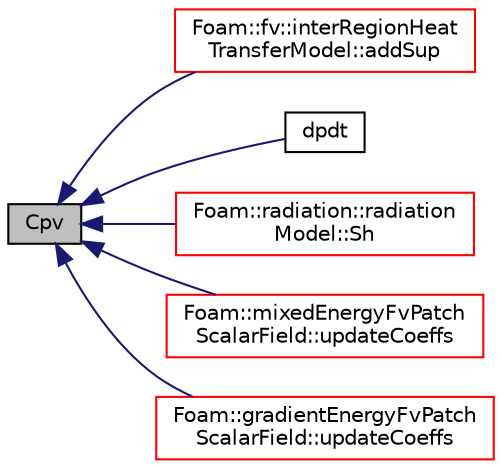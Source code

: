 digraph "Cpv"
{
  bgcolor="transparent";
  edge [fontname="Helvetica",fontsize="10",labelfontname="Helvetica",labelfontsize="10"];
  node [fontname="Helvetica",fontsize="10",shape=record];
  rankdir="LR";
  Node1539 [label="Cpv",height=0.2,width=0.4,color="black", fillcolor="grey75", style="filled", fontcolor="black"];
  Node1539 -> Node1540 [dir="back",color="midnightblue",fontsize="10",style="solid",fontname="Helvetica"];
  Node1540 [label="Foam::fv::interRegionHeat\lTransferModel::addSup",height=0.2,width=0.4,color="red",URL="$a24677.html#a6944ee16225e24c97df423c35d4cd199",tooltip="Source term to energy equation. "];
  Node1539 -> Node1542 [dir="back",color="midnightblue",fontsize="10",style="solid",fontname="Helvetica"];
  Node1542 [label="dpdt",height=0.2,width=0.4,color="black",URL="$a30993.html#a0e4e637e8932a391cf4a45df07c3a170",tooltip="Should the dpdt term be included in the enthalpy equation. "];
  Node1539 -> Node1543 [dir="back",color="midnightblue",fontsize="10",style="solid",fontname="Helvetica"];
  Node1543 [label="Foam::radiation::radiation\lModel::Sh",height=0.2,width=0.4,color="red",URL="$a31377.html#a863481672e58bc80ab86bcccb1bb893d",tooltip="Energy source term. "];
  Node1539 -> Node1546 [dir="back",color="midnightblue",fontsize="10",style="solid",fontname="Helvetica"];
  Node1546 [label="Foam::mixedEnergyFvPatch\lScalarField::updateCoeffs",height=0.2,width=0.4,color="red",URL="$a31013.html#a7e24eafac629d3733181cd942d4c902f",tooltip="Update the coefficients associated with the patch field. "];
  Node1539 -> Node1548 [dir="back",color="midnightblue",fontsize="10",style="solid",fontname="Helvetica"];
  Node1548 [label="Foam::gradientEnergyFvPatch\lScalarField::updateCoeffs",height=0.2,width=0.4,color="red",URL="$a31009.html#a7e24eafac629d3733181cd942d4c902f",tooltip="Update the coefficients associated with the patch field. "];
}
